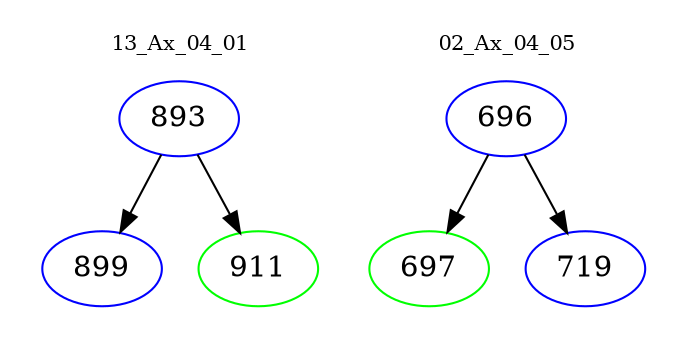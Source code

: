 digraph{
subgraph cluster_0 {
color = white
label = "13_Ax_04_01";
fontsize=10;
T0_893 [label="893", color="blue"]
T0_893 -> T0_899 [color="black"]
T0_899 [label="899", color="blue"]
T0_893 -> T0_911 [color="black"]
T0_911 [label="911", color="green"]
}
subgraph cluster_1 {
color = white
label = "02_Ax_04_05";
fontsize=10;
T1_696 [label="696", color="blue"]
T1_696 -> T1_697 [color="black"]
T1_697 [label="697", color="green"]
T1_696 -> T1_719 [color="black"]
T1_719 [label="719", color="blue"]
}
}
